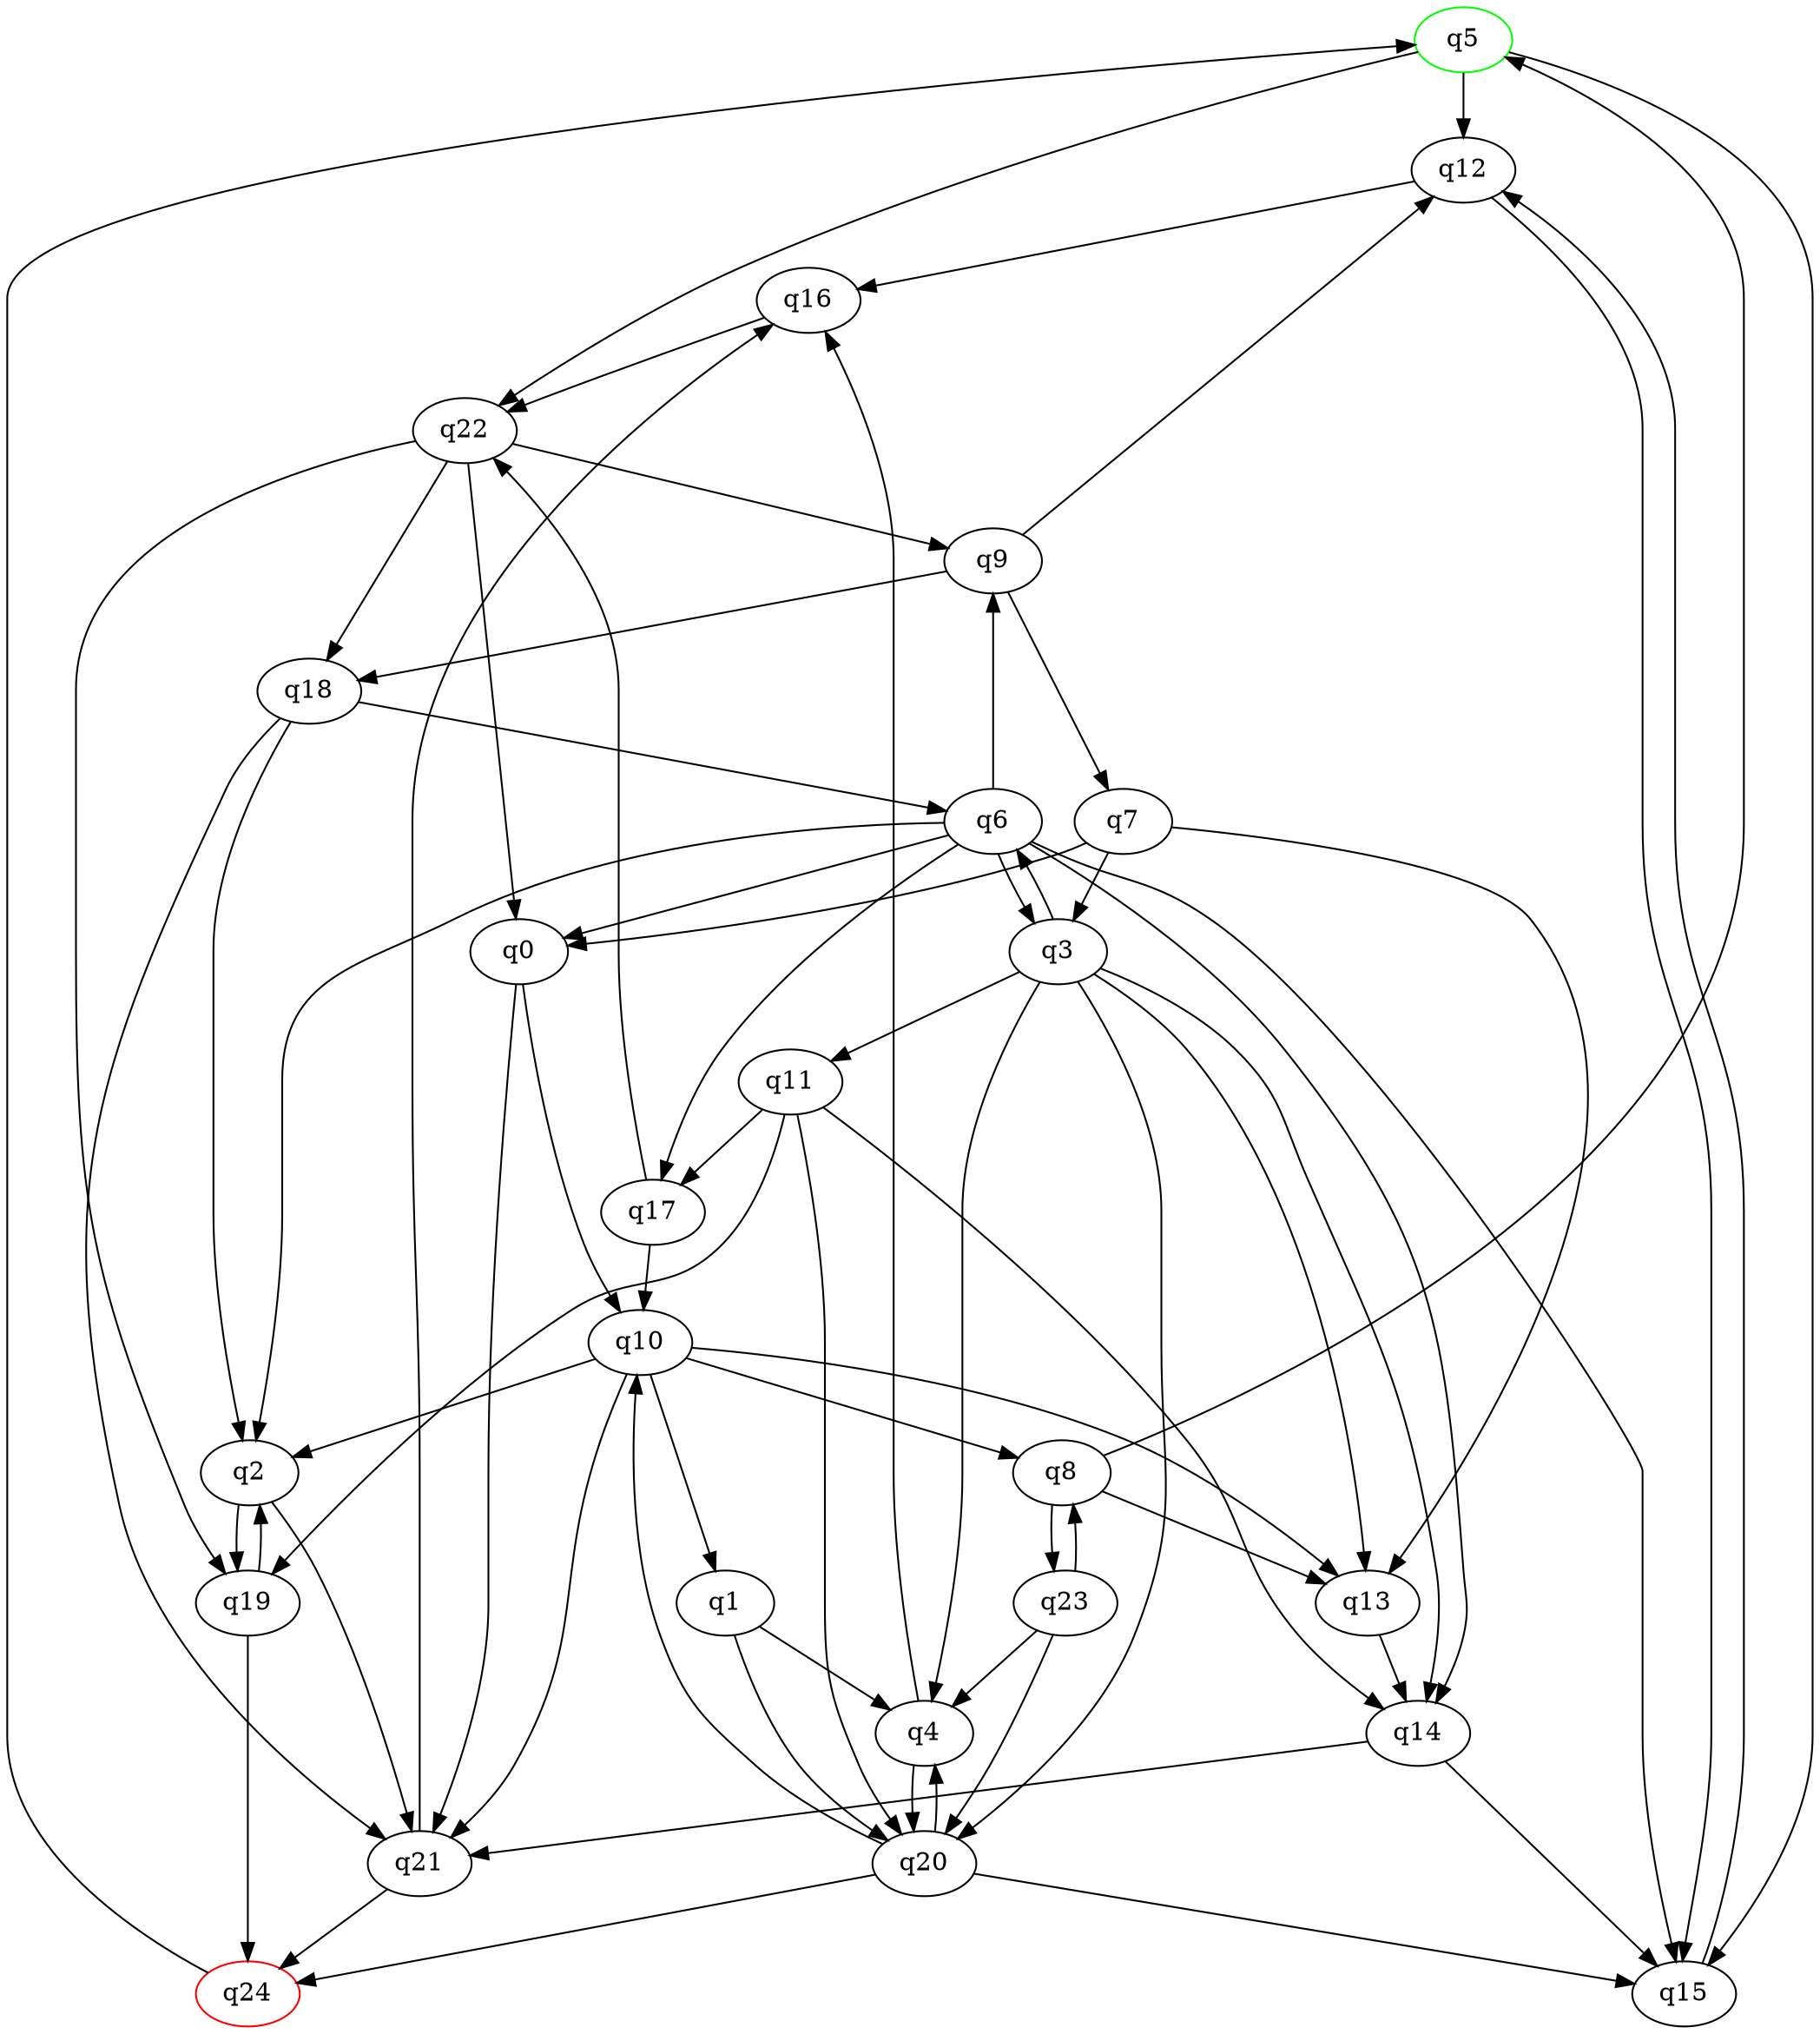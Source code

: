 digraph A{
q5 [initial=1,color=green];
q24 [final=1,color=red];
q0 -> q10;
q0 -> q21;
q1 -> q4;
q1 -> q20;
q2 -> q19;
q2 -> q21;
q3 -> q4;
q3 -> q6;
q3 -> q11;
q3 -> q13;
q3 -> q14;
q3 -> q20;
q4 -> q16;
q4 -> q20;
q5 -> q12;
q5 -> q15;
q5 -> q22;
q6 -> q0;
q6 -> q2;
q6 -> q3;
q6 -> q9;
q6 -> q14;
q6 -> q15;
q6 -> q17;
q7 -> q0;
q7 -> q3;
q7 -> q13;
q8 -> q5;
q8 -> q13;
q8 -> q23;
q9 -> q7;
q9 -> q12;
q9 -> q18;
q10 -> q1;
q10 -> q2;
q10 -> q8;
q10 -> q13;
q10 -> q21;
q11 -> q14;
q11 -> q17;
q11 -> q19;
q11 -> q20;
q12 -> q15;
q12 -> q16;
q13 -> q14;
q14 -> q15;
q14 -> q21;
q15 -> q12;
q16 -> q22;
q17 -> q10;
q17 -> q22;
q18 -> q2;
q18 -> q6;
q18 -> q21;
q19 -> q2;
q19 -> q24;
q20 -> q4;
q20 -> q10;
q20 -> q15;
q20 -> q24;
q21 -> q16;
q21 -> q24;
q22 -> q0;
q22 -> q9;
q22 -> q18;
q22 -> q19;
q23 -> q4;
q23 -> q8;
q23 -> q20;
q24 -> q5;
}